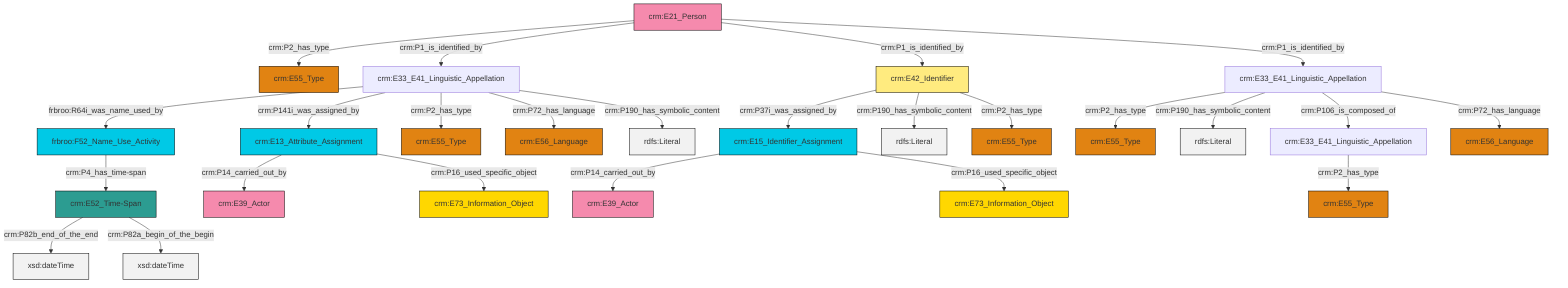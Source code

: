 graph TD
classDef Literal fill:#f2f2f2,stroke:#000000;
classDef CRM_Entity fill:#FFFFFF,stroke:#000000;
classDef Temporal_Entity fill:#00C9E6, stroke:#000000;
classDef Type fill:#E18312, stroke:#000000;
classDef Time-Span fill:#2C9C91, stroke:#000000;
classDef Appellation fill:#FFEB7F, stroke:#000000;
classDef Place fill:#008836, stroke:#000000;
classDef Persistent_Item fill:#B266B2, stroke:#000000;
classDef Conceptual_Object fill:#FFD700, stroke:#000000;
classDef Physical_Thing fill:#D2B48C, stroke:#000000;
classDef Actor fill:#f58aad, stroke:#000000;
classDef PC_Classes fill:#4ce600, stroke:#000000;
classDef Multi fill:#cccccc,stroke:#000000;

0["crm:E21_Person"]:::Actor -->|crm:P2_has_type| 1["crm:E55_Type"]:::Type
8["crm:E33_E41_Linguistic_Appellation"]:::Default -->|frbroo:R64i_was_name_used_by| 10["frbroo:F52_Name_Use_Activity"]:::Temporal_Entity
11["crm:E15_Identifier_Assignment"]:::Temporal_Entity -->|crm:P14_carried_out_by| 12["crm:E39_Actor"]:::Actor
0["crm:E21_Person"]:::Actor -->|crm:P1_is_identified_by| 8["crm:E33_E41_Linguistic_Appellation"]:::Default
4["crm:E42_Identifier"]:::Appellation -->|crm:P37i_was_assigned_by| 11["crm:E15_Identifier_Assignment"]:::Temporal_Entity
8["crm:E33_E41_Linguistic_Appellation"]:::Default -->|crm:P141i_was_assigned_by| 20["crm:E13_Attribute_Assignment"]:::Temporal_Entity
4["crm:E42_Identifier"]:::Appellation -->|crm:P190_has_symbolic_content| 28[rdfs:Literal]:::Literal
8["crm:E33_E41_Linguistic_Appellation"]:::Default -->|crm:P2_has_type| 6["crm:E55_Type"]:::Type
11["crm:E15_Identifier_Assignment"]:::Temporal_Entity -->|crm:P16_used_specific_object| 30["crm:E73_Information_Object"]:::Conceptual_Object
18["crm:E33_E41_Linguistic_Appellation"]:::Default -->|crm:P2_has_type| 16["crm:E55_Type"]:::Type
20["crm:E13_Attribute_Assignment"]:::Temporal_Entity -->|crm:P14_carried_out_by| 24["crm:E39_Actor"]:::Actor
18["crm:E33_E41_Linguistic_Appellation"]:::Default -->|crm:P190_has_symbolic_content| 33[rdfs:Literal]:::Literal
10["frbroo:F52_Name_Use_Activity"]:::Temporal_Entity -->|crm:P4_has_time-span| 31["crm:E52_Time-Span"]:::Time-Span
18["crm:E33_E41_Linguistic_Appellation"]:::Default -->|crm:P106_is_composed_of| 22["crm:E33_E41_Linguistic_Appellation"]:::Default
31["crm:E52_Time-Span"]:::Time-Span -->|crm:P82b_end_of_the_end| 37[xsd:dateTime]:::Literal
0["crm:E21_Person"]:::Actor -->|crm:P1_is_identified_by| 4["crm:E42_Identifier"]:::Appellation
20["crm:E13_Attribute_Assignment"]:::Temporal_Entity -->|crm:P16_used_specific_object| 39["crm:E73_Information_Object"]:::Conceptual_Object
8["crm:E33_E41_Linguistic_Appellation"]:::Default -->|crm:P72_has_language| 2["crm:E56_Language"]:::Type
4["crm:E42_Identifier"]:::Appellation -->|crm:P2_has_type| 34["crm:E55_Type"]:::Type
22["crm:E33_E41_Linguistic_Appellation"]:::Default -->|crm:P2_has_type| 14["crm:E55_Type"]:::Type
18["crm:E33_E41_Linguistic_Appellation"]:::Default -->|crm:P72_has_language| 42["crm:E56_Language"]:::Type
31["crm:E52_Time-Span"]:::Time-Span -->|crm:P82a_begin_of_the_begin| 43[xsd:dateTime]:::Literal
0["crm:E21_Person"]:::Actor -->|crm:P1_is_identified_by| 18["crm:E33_E41_Linguistic_Appellation"]:::Default
8["crm:E33_E41_Linguistic_Appellation"]:::Default -->|crm:P190_has_symbolic_content| 46[rdfs:Literal]:::Literal